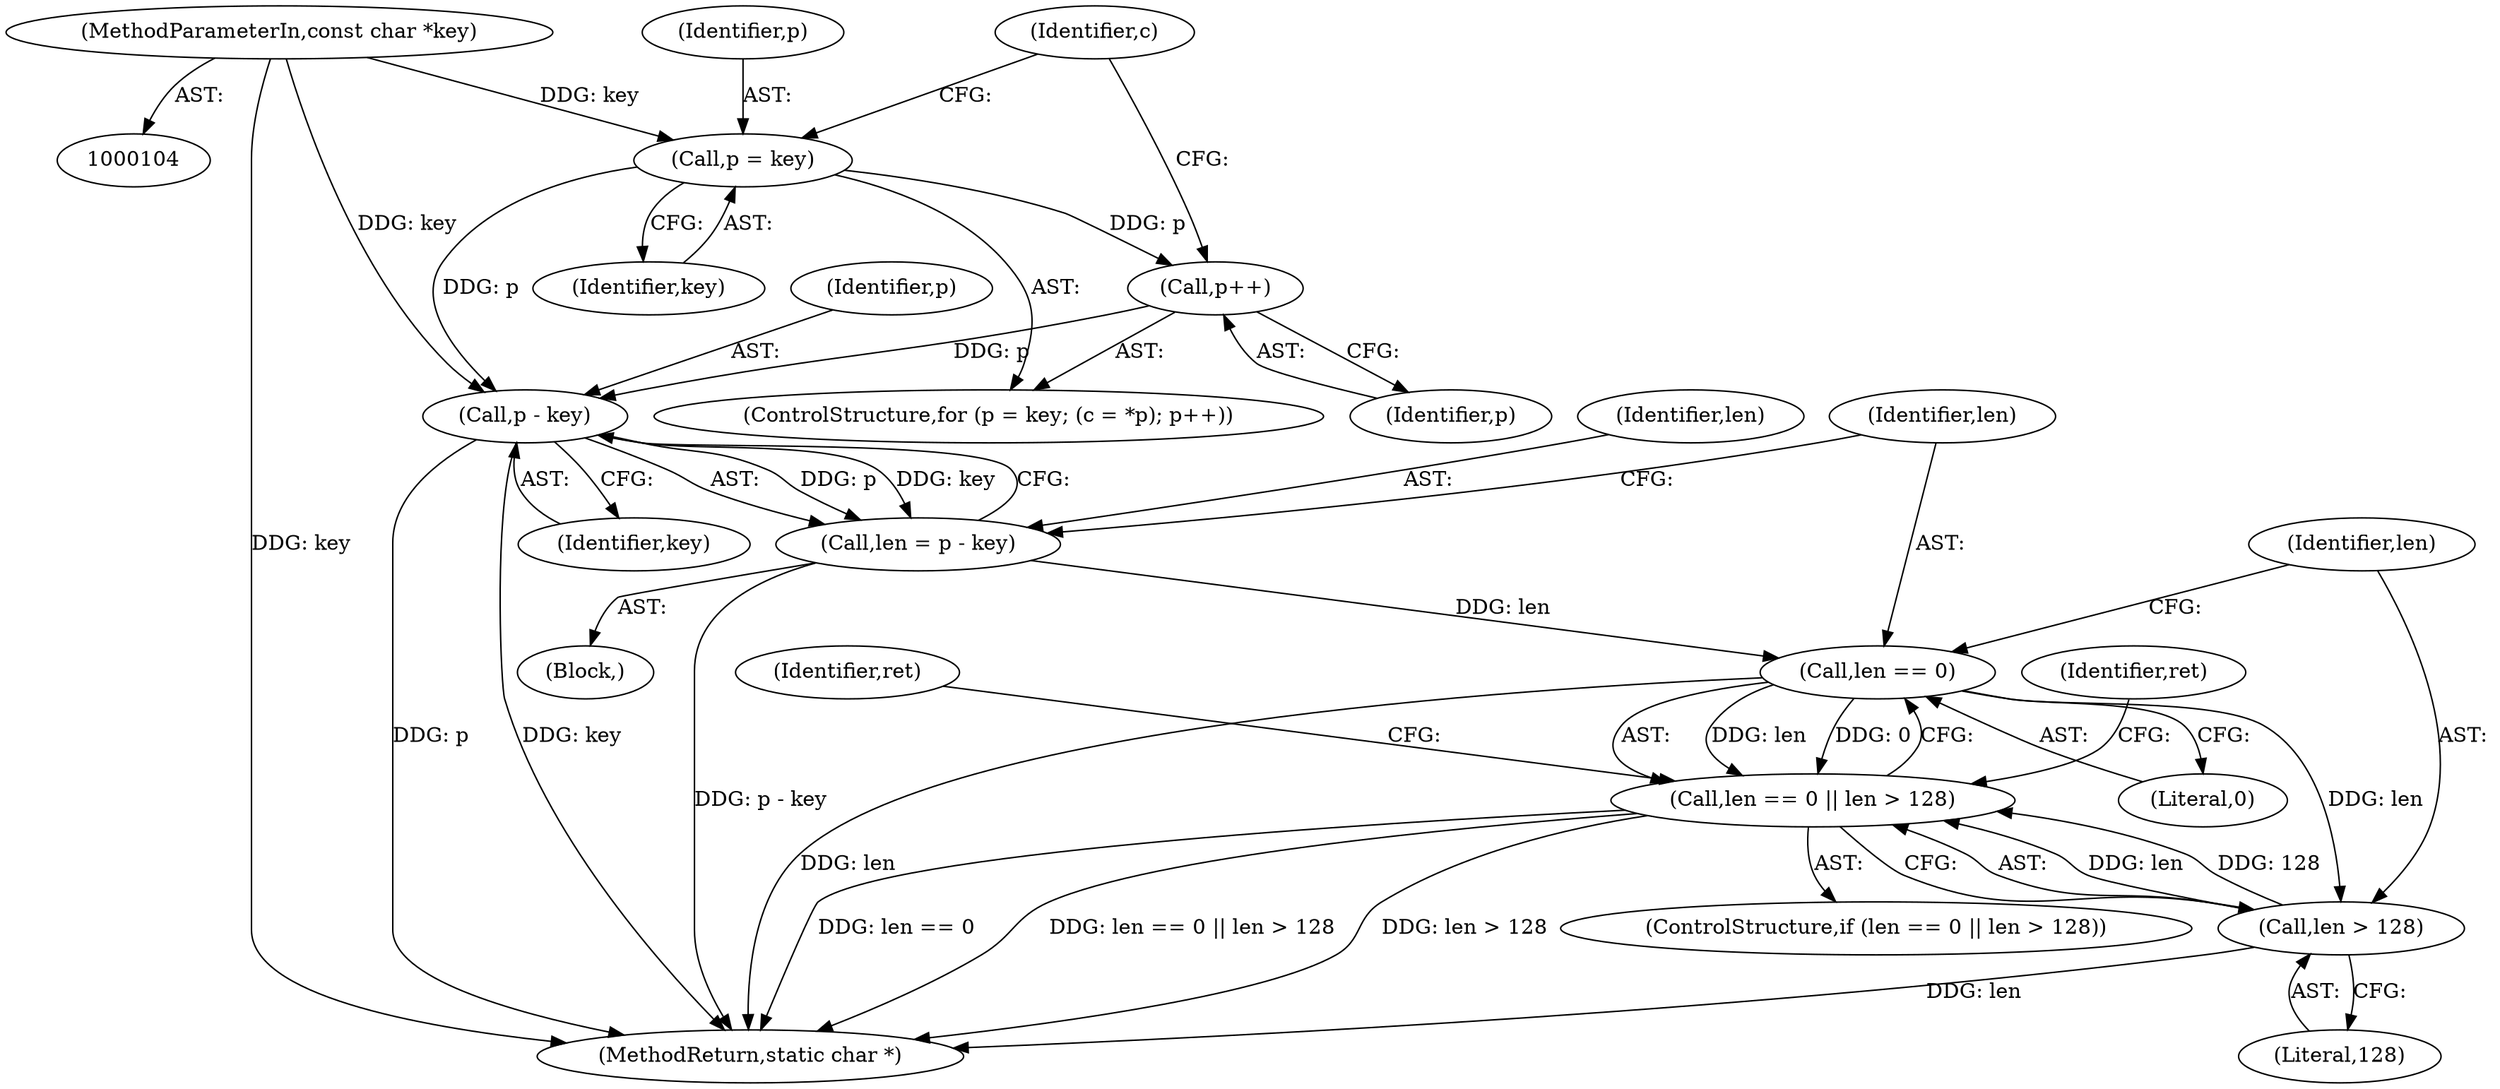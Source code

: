 digraph "0_php_25e8fcc88fa20dc9d4c47184471003f436927cde@pointer" {
"1000119" [label="(Call,p = key)"];
"1000108" [label="(MethodParameterIn,const char *key)"];
"1000126" [label="(Call,p++)"];
"1000169" [label="(Call,p - key)"];
"1000167" [label="(Call,len = p - key)"];
"1000174" [label="(Call,len == 0)"];
"1000173" [label="(Call,len == 0 || len > 128)"];
"1000177" [label="(Call,len > 128)"];
"1000177" [label="(Call,len > 128)"];
"1000121" [label="(Identifier,key)"];
"1000175" [label="(Identifier,len)"];
"1000168" [label="(Identifier,len)"];
"1000127" [label="(Identifier,p)"];
"1000173" [label="(Call,len == 0 || len > 128)"];
"1000108" [label="(MethodParameterIn,const char *key)"];
"1000171" [label="(Identifier,key)"];
"1000179" [label="(Literal,128)"];
"1000172" [label="(ControlStructure,if (len == 0 || len > 128))"];
"1000126" [label="(Call,p++)"];
"1000182" [label="(Identifier,ret)"];
"1000169" [label="(Call,p - key)"];
"1000170" [label="(Identifier,p)"];
"1000118" [label="(ControlStructure,for (p = key; (c = *p); p++))"];
"1000119" [label="(Call,p = key)"];
"1000176" [label="(Literal,0)"];
"1000120" [label="(Identifier,p)"];
"1000174" [label="(Call,len == 0)"];
"1000167" [label="(Call,len = p - key)"];
"1000178" [label="(Identifier,len)"];
"1000185" [label="(Identifier,ret)"];
"1000123" [label="(Identifier,c)"];
"1000528" [label="(MethodReturn,static char *)"];
"1000110" [label="(Block,)"];
"1000119" -> "1000118"  [label="AST: "];
"1000119" -> "1000121"  [label="CFG: "];
"1000120" -> "1000119"  [label="AST: "];
"1000121" -> "1000119"  [label="AST: "];
"1000123" -> "1000119"  [label="CFG: "];
"1000108" -> "1000119"  [label="DDG: key"];
"1000119" -> "1000126"  [label="DDG: p"];
"1000119" -> "1000169"  [label="DDG: p"];
"1000108" -> "1000104"  [label="AST: "];
"1000108" -> "1000528"  [label="DDG: key"];
"1000108" -> "1000169"  [label="DDG: key"];
"1000126" -> "1000118"  [label="AST: "];
"1000126" -> "1000127"  [label="CFG: "];
"1000127" -> "1000126"  [label="AST: "];
"1000123" -> "1000126"  [label="CFG: "];
"1000126" -> "1000169"  [label="DDG: p"];
"1000169" -> "1000167"  [label="AST: "];
"1000169" -> "1000171"  [label="CFG: "];
"1000170" -> "1000169"  [label="AST: "];
"1000171" -> "1000169"  [label="AST: "];
"1000167" -> "1000169"  [label="CFG: "];
"1000169" -> "1000528"  [label="DDG: key"];
"1000169" -> "1000528"  [label="DDG: p"];
"1000169" -> "1000167"  [label="DDG: p"];
"1000169" -> "1000167"  [label="DDG: key"];
"1000167" -> "1000110"  [label="AST: "];
"1000168" -> "1000167"  [label="AST: "];
"1000175" -> "1000167"  [label="CFG: "];
"1000167" -> "1000528"  [label="DDG: p - key"];
"1000167" -> "1000174"  [label="DDG: len"];
"1000174" -> "1000173"  [label="AST: "];
"1000174" -> "1000176"  [label="CFG: "];
"1000175" -> "1000174"  [label="AST: "];
"1000176" -> "1000174"  [label="AST: "];
"1000178" -> "1000174"  [label="CFG: "];
"1000173" -> "1000174"  [label="CFG: "];
"1000174" -> "1000528"  [label="DDG: len"];
"1000174" -> "1000173"  [label="DDG: len"];
"1000174" -> "1000173"  [label="DDG: 0"];
"1000174" -> "1000177"  [label="DDG: len"];
"1000173" -> "1000172"  [label="AST: "];
"1000173" -> "1000177"  [label="CFG: "];
"1000177" -> "1000173"  [label="AST: "];
"1000182" -> "1000173"  [label="CFG: "];
"1000185" -> "1000173"  [label="CFG: "];
"1000173" -> "1000528"  [label="DDG: len == 0 || len > 128"];
"1000173" -> "1000528"  [label="DDG: len > 128"];
"1000173" -> "1000528"  [label="DDG: len == 0"];
"1000177" -> "1000173"  [label="DDG: len"];
"1000177" -> "1000173"  [label="DDG: 128"];
"1000177" -> "1000179"  [label="CFG: "];
"1000178" -> "1000177"  [label="AST: "];
"1000179" -> "1000177"  [label="AST: "];
"1000177" -> "1000528"  [label="DDG: len"];
}
